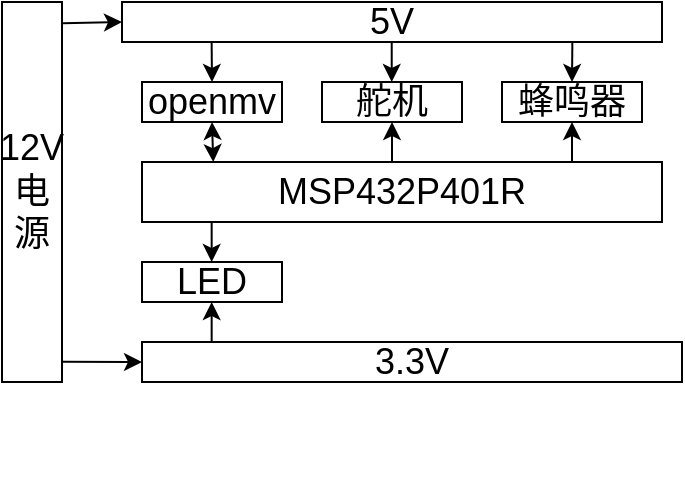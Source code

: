 <mxfile version="21.6.6" type="github">
  <diagram name="第 1 页" id="B3yBC24UUILsiZAlBeVS">
    <mxGraphModel dx="2312" dy="425" grid="1" gridSize="10" guides="1" tooltips="1" connect="1" arrows="1" fold="1" page="1" pageScale="1" pageWidth="827" pageHeight="1169" math="0" shadow="0">
      <root>
        <mxCell id="0" />
        <mxCell id="1" parent="0" />
        <mxCell id="uAnCzaWn7fo3VEtpdrIK-4" value="&lt;font style=&quot;font-size: 18px;&quot;&gt;MSP432P401R&lt;/font&gt;" style="rounded=0;whiteSpace=wrap;html=1;direction=south;" parent="1" vertex="1">
          <mxGeometry x="-1480" y="680" width="260" height="30" as="geometry" />
        </mxCell>
        <mxCell id="uAnCzaWn7fo3VEtpdrIK-10" value="&lt;span style=&quot;font-size: 18px;&quot;&gt;12V&lt;br&gt;电源&lt;/span&gt;" style="rounded=0;whiteSpace=wrap;html=1;direction=south;" parent="1" vertex="1">
          <mxGeometry x="-1550" y="600" width="30" height="190" as="geometry" />
        </mxCell>
        <mxCell id="uAnCzaWn7fo3VEtpdrIK-12" value="&lt;font style=&quot;font-size: 18px;&quot;&gt;5V&lt;/font&gt;" style="rounded=0;whiteSpace=wrap;html=1;" parent="1" vertex="1">
          <mxGeometry x="-1490" y="600" width="270" height="20" as="geometry" />
        </mxCell>
        <mxCell id="uAnCzaWn7fo3VEtpdrIK-13" value="&lt;font style=&quot;font-size: 18px;&quot;&gt;3.3V&lt;/font&gt;" style="rounded=0;whiteSpace=wrap;html=1;" parent="1" vertex="1">
          <mxGeometry x="-1480" y="770" width="270" height="20" as="geometry" />
        </mxCell>
        <mxCell id="uAnCzaWn7fo3VEtpdrIK-14" value="&lt;span style=&quot;font-size: 18px;&quot;&gt;openmv&lt;/span&gt;" style="rounded=0;whiteSpace=wrap;html=1;direction=south;" parent="1" vertex="1">
          <mxGeometry x="-1480" y="640" width="70" height="20" as="geometry" />
        </mxCell>
        <mxCell id="uAnCzaWn7fo3VEtpdrIK-28" style="edgeStyle=orthogonalEdgeStyle;rounded=0;orthogonalLoop=1;jettySize=auto;html=1;exitX=1;exitY=0.5;exitDx=0;exitDy=0;" parent="1" edge="1">
          <mxGeometry relative="1" as="geometry">
            <mxPoint x="-1273" y="830.0" as="sourcePoint" />
            <mxPoint x="-1273" y="830.0" as="targetPoint" />
          </mxGeometry>
        </mxCell>
        <mxCell id="uAnCzaWn7fo3VEtpdrIK-58" style="edgeStyle=orthogonalEdgeStyle;rounded=0;orthogonalLoop=1;jettySize=auto;html=1;exitX=1;exitY=0.5;exitDx=0;exitDy=0;" parent="1" edge="1">
          <mxGeometry relative="1" as="geometry">
            <mxPoint x="-1385" y="650.0" as="sourcePoint" />
            <mxPoint x="-1385" y="650.0" as="targetPoint" />
          </mxGeometry>
        </mxCell>
        <mxCell id="uAnCzaWn7fo3VEtpdrIK-82" value="" style="endArrow=classic;html=1;rounded=0;entryX=0;entryY=0.5;entryDx=0;entryDy=0;exitX=0.056;exitY=-0.012;exitDx=0;exitDy=0;exitPerimeter=0;" parent="1" target="uAnCzaWn7fo3VEtpdrIK-12" edge="1" source="uAnCzaWn7fo3VEtpdrIK-10">
          <mxGeometry width="50" height="50" relative="1" as="geometry">
            <mxPoint x="-1520" y="569.63" as="sourcePoint" />
            <mxPoint x="-1480" y="569.63" as="targetPoint" />
          </mxGeometry>
        </mxCell>
        <mxCell id="uAnCzaWn7fo3VEtpdrIK-83" value="" style="endArrow=classic;html=1;rounded=0;exitX=0.947;exitY=-0.011;exitDx=0;exitDy=0;exitPerimeter=0;entryX=0;entryY=0.5;entryDx=0;entryDy=0;" parent="1" edge="1" target="uAnCzaWn7fo3VEtpdrIK-13" source="uAnCzaWn7fo3VEtpdrIK-10">
          <mxGeometry width="50" height="50" relative="1" as="geometry">
            <mxPoint x="-1520" y="769.71" as="sourcePoint" />
            <mxPoint x="-1490" y="770.08" as="targetPoint" />
          </mxGeometry>
        </mxCell>
        <mxCell id="uAnCzaWn7fo3VEtpdrIK-92" value="" style="endArrow=classic;html=1;rounded=0;entryX=0;entryY=0.5;entryDx=0;entryDy=0;exitX=0.166;exitY=1.015;exitDx=0;exitDy=0;exitPerimeter=0;" parent="1" edge="1" target="uAnCzaWn7fo3VEtpdrIK-14" source="uAnCzaWn7fo3VEtpdrIK-12">
          <mxGeometry width="50" height="50" relative="1" as="geometry">
            <mxPoint x="-1370.56" y="585" as="sourcePoint" />
            <mxPoint x="-1370.56" y="605" as="targetPoint" />
          </mxGeometry>
        </mxCell>
        <mxCell id="uAnCzaWn7fo3VEtpdrIK-130" value="" style="endArrow=classic;startArrow=classic;html=1;rounded=0;entryX=1;entryY=0.5;entryDx=0;entryDy=0;exitX=0.001;exitY=0.863;exitDx=0;exitDy=0;exitPerimeter=0;" parent="1" edge="1" target="uAnCzaWn7fo3VEtpdrIK-14" source="uAnCzaWn7fo3VEtpdrIK-4">
          <mxGeometry width="50" height="50" relative="1" as="geometry">
            <mxPoint x="-1440" y="700" as="sourcePoint" />
            <mxPoint x="-1415.27" y="650" as="targetPoint" />
          </mxGeometry>
        </mxCell>
        <mxCell id="NPoCTpg_8vF1pdftVyFu-3" value="&lt;font style=&quot;font-size: 18px;&quot;&gt;LED&lt;/font&gt;" style="rounded=0;whiteSpace=wrap;html=1;direction=south;" vertex="1" parent="1">
          <mxGeometry x="-1480" y="730" width="70" height="20" as="geometry" />
        </mxCell>
        <mxCell id="NPoCTpg_8vF1pdftVyFu-6" value="" style="endArrow=classic;html=1;rounded=0;entryX=0;entryY=0.5;entryDx=0;entryDy=0;" edge="1" parent="1">
          <mxGeometry width="50" height="50" relative="1" as="geometry">
            <mxPoint x="-1445.17" y="710" as="sourcePoint" />
            <mxPoint x="-1445.17" y="730" as="targetPoint" />
          </mxGeometry>
        </mxCell>
        <mxCell id="uAnCzaWn7fo3VEtpdrIK-55" value="&lt;font style=&quot;font-size: 18px;&quot;&gt;舵机&lt;/font&gt;" style="rounded=0;whiteSpace=wrap;html=1;direction=south;" parent="1" vertex="1">
          <mxGeometry x="-1390" y="640" width="70" height="20" as="geometry" />
        </mxCell>
        <mxCell id="NPoCTpg_8vF1pdftVyFu-12" value="" style="endArrow=classic;html=1;rounded=0;entryX=0;entryY=0.5;entryDx=0;entryDy=0;exitX=0.166;exitY=1.015;exitDx=0;exitDy=0;exitPerimeter=0;" edge="1" parent="1">
          <mxGeometry width="50" height="50" relative="1" as="geometry">
            <mxPoint x="-1355.14" y="620" as="sourcePoint" />
            <mxPoint x="-1355.14" y="640" as="targetPoint" />
          </mxGeometry>
        </mxCell>
        <mxCell id="NPoCTpg_8vF1pdftVyFu-14" value="&lt;font style=&quot;font-size: 18px;&quot;&gt;蜂鸣器&lt;/font&gt;" style="rounded=0;whiteSpace=wrap;html=1;direction=south;" vertex="1" parent="1">
          <mxGeometry x="-1300" y="640" width="70" height="20" as="geometry" />
        </mxCell>
        <mxCell id="NPoCTpg_8vF1pdftVyFu-17" value="" style="endArrow=classic;html=1;rounded=0;entryX=0;entryY=0.5;entryDx=0;entryDy=0;exitX=0.834;exitY=1.002;exitDx=0;exitDy=0;exitPerimeter=0;" edge="1" parent="1" source="uAnCzaWn7fo3VEtpdrIK-12" target="NPoCTpg_8vF1pdftVyFu-14">
          <mxGeometry width="50" height="50" relative="1" as="geometry">
            <mxPoint x="-1270" y="620" as="sourcePoint" />
            <mxPoint x="-1220" y="570" as="targetPoint" />
          </mxGeometry>
        </mxCell>
        <mxCell id="NPoCTpg_8vF1pdftVyFu-19" value="" style="endArrow=classic;html=1;rounded=0;entryX=1;entryY=0.5;entryDx=0;entryDy=0;" edge="1" parent="1" target="uAnCzaWn7fo3VEtpdrIK-55">
          <mxGeometry width="50" height="50" relative="1" as="geometry">
            <mxPoint x="-1355" y="680" as="sourcePoint" />
            <mxPoint x="-1355.1" y="680" as="targetPoint" />
          </mxGeometry>
        </mxCell>
        <mxCell id="NPoCTpg_8vF1pdftVyFu-21" value="" style="endArrow=classic;html=1;rounded=0;entryX=1;entryY=0.5;entryDx=0;entryDy=0;" edge="1" parent="1" target="NPoCTpg_8vF1pdftVyFu-14">
          <mxGeometry width="50" height="50" relative="1" as="geometry">
            <mxPoint x="-1265" y="680" as="sourcePoint" />
            <mxPoint x="-1265.1" y="680" as="targetPoint" />
          </mxGeometry>
        </mxCell>
        <mxCell id="NPoCTpg_8vF1pdftVyFu-22" value="" style="endArrow=classic;html=1;rounded=0;entryX=0;entryY=0.5;entryDx=0;entryDy=0;" edge="1" parent="1">
          <mxGeometry width="50" height="50" relative="1" as="geometry">
            <mxPoint x="-1445.17" y="770" as="sourcePoint" />
            <mxPoint x="-1445.17" y="750" as="targetPoint" />
          </mxGeometry>
        </mxCell>
      </root>
    </mxGraphModel>
  </diagram>
</mxfile>
